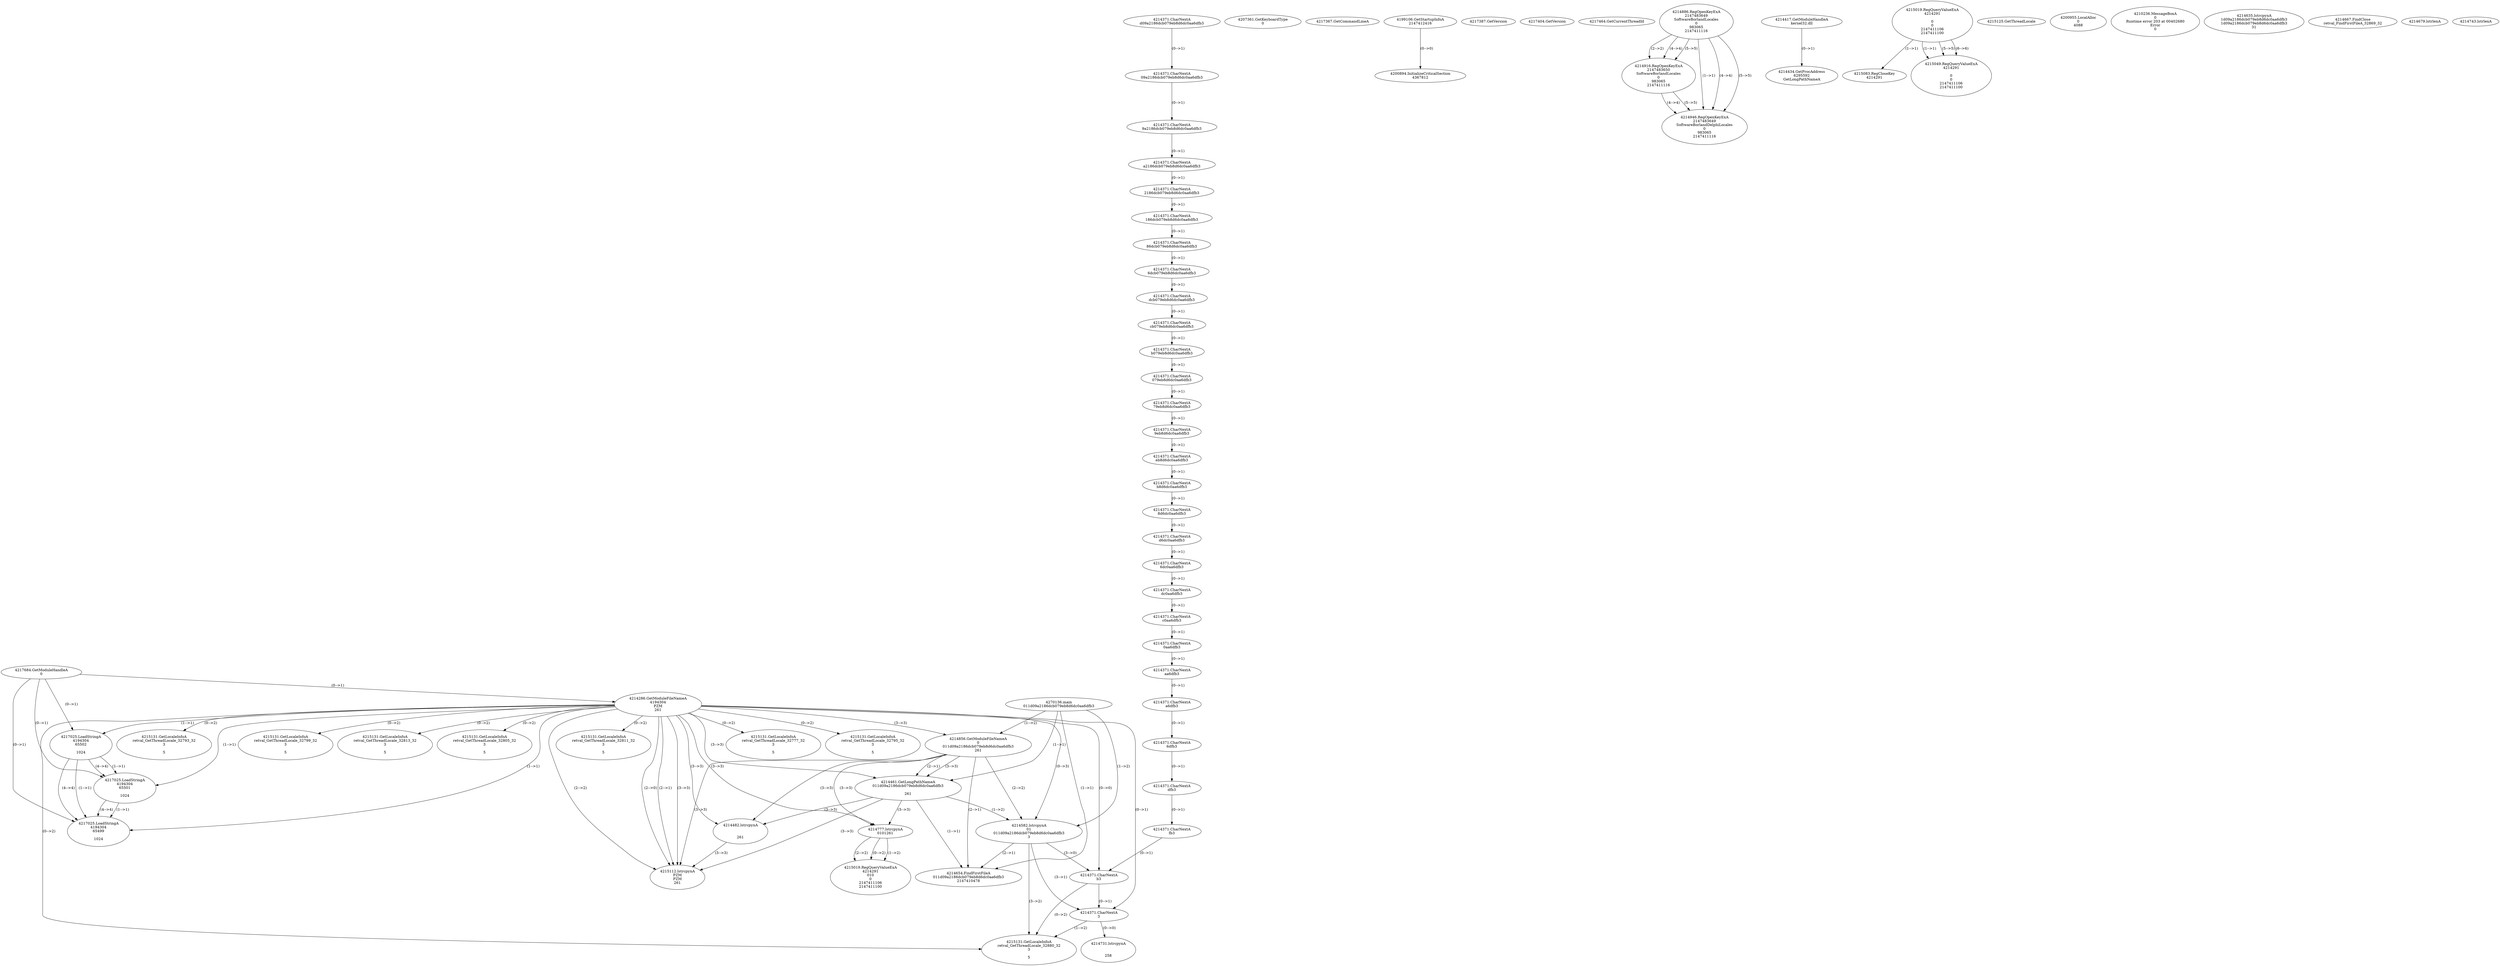 // Global SCDG with merge call
digraph {
	0 [label="4270136.main
011d09a2186dcb079eb8d6dc0aa6dfb3"]
	1 [label="4217684.GetModuleHandleA
0"]
	2 [label="4207361.GetKeyboardType
0"]
	3 [label="4217367.GetCommandLineA
"]
	4 [label="4199106.GetStartupInfoA
2147412416"]
	5 [label="4217387.GetVersion
"]
	6 [label="4217404.GetVersion
"]
	7 [label="4217464.GetCurrentThreadId
"]
	8 [label="4214286.GetModuleFileNameA
4194304
PZM
261"]
	1 -> 8 [label="(0-->1)"]
	9 [label="4214856.GetModuleFileNameA
0
011d09a2186dcb079eb8d6dc0aa6dfb3
261"]
	0 -> 9 [label="(1-->2)"]
	8 -> 9 [label="(3-->3)"]
	10 [label="4214886.RegOpenKeyExA
2147483649
Software\Borland\Locales
0
983065
2147411116"]
	11 [label="4214417.GetModuleHandleA
kernel32.dll"]
	12 [label="4214434.GetProcAddress
6295592
GetLongPathNameA"]
	11 -> 12 [label="(0-->1)"]
	13 [label="4214461.GetLongPathNameA
011d09a2186dcb079eb8d6dc0aa6dfb3

261"]
	0 -> 13 [label="(1-->1)"]
	9 -> 13 [label="(2-->1)"]
	8 -> 13 [label="(3-->3)"]
	9 -> 13 [label="(3-->3)"]
	14 [label="4214482.lstrcpynA


261"]
	8 -> 14 [label="(3-->3)"]
	9 -> 14 [label="(3-->3)"]
	13 -> 14 [label="(3-->3)"]
	15 [label="4215019.RegQueryValueExA
4214291

0
0
2147411106
2147411100"]
	16 [label="4215083.RegCloseKey
4214291"]
	15 -> 16 [label="(1-->1)"]
	17 [label="4215112.lstrcpynA
PZM
PZM
261"]
	8 -> 17 [label="(2-->1)"]
	8 -> 17 [label="(2-->2)"]
	8 -> 17 [label="(3-->3)"]
	9 -> 17 [label="(3-->3)"]
	13 -> 17 [label="(3-->3)"]
	14 -> 17 [label="(3-->3)"]
	8 -> 17 [label="(2-->0)"]
	18 [label="4215125.GetThreadLocale
"]
	19 [label="4215131.GetLocaleInfoA
retval_GetThreadLocale_32811_32
3

5"]
	8 -> 19 [label="(0-->2)"]
	20 [label="4217025.LoadStringA
4194304
65502

1024"]
	1 -> 20 [label="(0-->1)"]
	8 -> 20 [label="(1-->1)"]
	21 [label="4200894.InitializeCriticalSection
4367812"]
	4 -> 21 [label="(0-->0)"]
	22 [label="4200955.LocalAlloc
0
4088"]
	23 [label="4210236.MessageBoxA
0
Runtime error 203 at 00402680
Error
0"]
	24 [label="4214916.RegOpenKeyExA
2147483650
Software\Borland\Locales
0
983065
2147411116"]
	10 -> 24 [label="(2-->2)"]
	10 -> 24 [label="(4-->4)"]
	10 -> 24 [label="(5-->5)"]
	25 [label="4214946.RegOpenKeyExA
2147483649
Software\Borland\Delphi\Locales
0
983065
2147411116"]
	10 -> 25 [label="(1-->1)"]
	10 -> 25 [label="(4-->4)"]
	24 -> 25 [label="(4-->4)"]
	10 -> 25 [label="(5-->5)"]
	24 -> 25 [label="(5-->5)"]
	26 [label="4215131.GetLocaleInfoA
retval_GetThreadLocale_32777_32
3

5"]
	8 -> 26 [label="(0-->2)"]
	27 [label="4217025.LoadStringA
4194304
65501

1024"]
	1 -> 27 [label="(0-->1)"]
	8 -> 27 [label="(1-->1)"]
	20 -> 27 [label="(1-->1)"]
	20 -> 27 [label="(4-->4)"]
	28 [label="4215049.RegQueryValueExA
4214291

0
0
2147411106
2147411100"]
	15 -> 28 [label="(1-->1)"]
	15 -> 28 [label="(5-->5)"]
	15 -> 28 [label="(6-->6)"]
	29 [label="4215131.GetLocaleInfoA
retval_GetThreadLocale_32795_32
3

5"]
	8 -> 29 [label="(0-->2)"]
	30 [label="4214582.lstrcpynA
01
011d09a2186dcb079eb8d6dc0aa6dfb3
3"]
	0 -> 30 [label="(1-->2)"]
	9 -> 30 [label="(2-->2)"]
	13 -> 30 [label="(1-->2)"]
	8 -> 30 [label="(0-->3)"]
	31 [label="4214371.CharNextA
d09a2186dcb079eb8d6dc0aa6dfb3"]
	32 [label="4214371.CharNextA
09a2186dcb079eb8d6dc0aa6dfb3"]
	31 -> 32 [label="(0-->1)"]
	33 [label="4214371.CharNextA
9a2186dcb079eb8d6dc0aa6dfb3"]
	32 -> 33 [label="(0-->1)"]
	34 [label="4214371.CharNextA
a2186dcb079eb8d6dc0aa6dfb3"]
	33 -> 34 [label="(0-->1)"]
	35 [label="4214371.CharNextA
2186dcb079eb8d6dc0aa6dfb3"]
	34 -> 35 [label="(0-->1)"]
	36 [label="4214371.CharNextA
186dcb079eb8d6dc0aa6dfb3"]
	35 -> 36 [label="(0-->1)"]
	37 [label="4214371.CharNextA
86dcb079eb8d6dc0aa6dfb3"]
	36 -> 37 [label="(0-->1)"]
	38 [label="4214371.CharNextA
6dcb079eb8d6dc0aa6dfb3"]
	37 -> 38 [label="(0-->1)"]
	39 [label="4214371.CharNextA
dcb079eb8d6dc0aa6dfb3"]
	38 -> 39 [label="(0-->1)"]
	40 [label="4214371.CharNextA
cb079eb8d6dc0aa6dfb3"]
	39 -> 40 [label="(0-->1)"]
	41 [label="4214371.CharNextA
b079eb8d6dc0aa6dfb3"]
	40 -> 41 [label="(0-->1)"]
	42 [label="4214371.CharNextA
079eb8d6dc0aa6dfb3"]
	41 -> 42 [label="(0-->1)"]
	43 [label="4214371.CharNextA
79eb8d6dc0aa6dfb3"]
	42 -> 43 [label="(0-->1)"]
	44 [label="4214371.CharNextA
9eb8d6dc0aa6dfb3"]
	43 -> 44 [label="(0-->1)"]
	45 [label="4214371.CharNextA
eb8d6dc0aa6dfb3"]
	44 -> 45 [label="(0-->1)"]
	46 [label="4214371.CharNextA
b8d6dc0aa6dfb3"]
	45 -> 46 [label="(0-->1)"]
	47 [label="4214371.CharNextA
8d6dc0aa6dfb3"]
	46 -> 47 [label="(0-->1)"]
	48 [label="4214371.CharNextA
d6dc0aa6dfb3"]
	47 -> 48 [label="(0-->1)"]
	49 [label="4214371.CharNextA
6dc0aa6dfb3"]
	48 -> 49 [label="(0-->1)"]
	50 [label="4214371.CharNextA
dc0aa6dfb3"]
	49 -> 50 [label="(0-->1)"]
	51 [label="4214371.CharNextA
c0aa6dfb3"]
	50 -> 51 [label="(0-->1)"]
	52 [label="4214371.CharNextA
0aa6dfb3"]
	51 -> 52 [label="(0-->1)"]
	53 [label="4214371.CharNextA
aa6dfb3"]
	52 -> 53 [label="(0-->1)"]
	54 [label="4214371.CharNextA
a6dfb3"]
	53 -> 54 [label="(0-->1)"]
	55 [label="4214371.CharNextA
6dfb3"]
	54 -> 55 [label="(0-->1)"]
	56 [label="4214371.CharNextA
dfb3"]
	55 -> 56 [label="(0-->1)"]
	57 [label="4214371.CharNextA
fb3"]
	56 -> 57 [label="(0-->1)"]
	58 [label="4214371.CharNextA
b3"]
	57 -> 58 [label="(0-->1)"]
	8 -> 58 [label="(0-->0)"]
	30 -> 58 [label="(3-->0)"]
	59 [label="4214371.CharNextA
3"]
	8 -> 59 [label="(0-->1)"]
	30 -> 59 [label="(3-->1)"]
	58 -> 59 [label="(0-->1)"]
	60 [label="4214635.lstrcpynA
1d09a2186dcb079eb8d6dc0aa6dfb3
1d09a2186dcb079eb8d6dc0aa6dfb3
31"]
	61 [label="4214654.FindFirstFileA
011d09a2186dcb079eb8d6dc0aa6dfb3
2147410478"]
	0 -> 61 [label="(1-->1)"]
	9 -> 61 [label="(2-->1)"]
	13 -> 61 [label="(1-->1)"]
	30 -> 61 [label="(2-->1)"]
	62 [label="4214667.FindClose
retval_FindFirstFileA_32869_32"]
	63 [label="4214679.lstrlenA
"]
	64 [label="4214731.lstrcpynA


258"]
	59 -> 64 [label="(0-->0)"]
	65 [label="4214743.lstrlenA
"]
	66 [label="4214777.lstrcpynA
01\
01\
261"]
	8 -> 66 [label="(3-->3)"]
	9 -> 66 [label="(3-->3)"]
	13 -> 66 [label="(3-->3)"]
	67 [label="4215019.RegQueryValueExA
4214291
01\
0
0
2147411106
2147411100"]
	66 -> 67 [label="(1-->2)"]
	66 -> 67 [label="(2-->2)"]
	66 -> 67 [label="(0-->2)"]
	68 [label="4215131.GetLocaleInfoA
retval_GetThreadLocale_32880_32
3

5"]
	8 -> 68 [label="(0-->2)"]
	30 -> 68 [label="(3-->2)"]
	58 -> 68 [label="(0-->2)"]
	59 -> 68 [label="(1-->2)"]
	69 [label="4217025.LoadStringA
4194304
65499

1024"]
	1 -> 69 [label="(0-->1)"]
	8 -> 69 [label="(1-->1)"]
	20 -> 69 [label="(1-->1)"]
	27 -> 69 [label="(1-->1)"]
	20 -> 69 [label="(4-->4)"]
	27 -> 69 [label="(4-->4)"]
	70 [label="4215131.GetLocaleInfoA
retval_GetThreadLocale_32793_32
3

5"]
	8 -> 70 [label="(0-->2)"]
	71 [label="4215131.GetLocaleInfoA
retval_GetThreadLocale_32799_32
3

5"]
	8 -> 71 [label="(0-->2)"]
	72 [label="4215131.GetLocaleInfoA
retval_GetThreadLocale_32813_32
3

5"]
	8 -> 72 [label="(0-->2)"]
	73 [label="4215131.GetLocaleInfoA
retval_GetThreadLocale_32805_32
3

5"]
	8 -> 73 [label="(0-->2)"]
}
